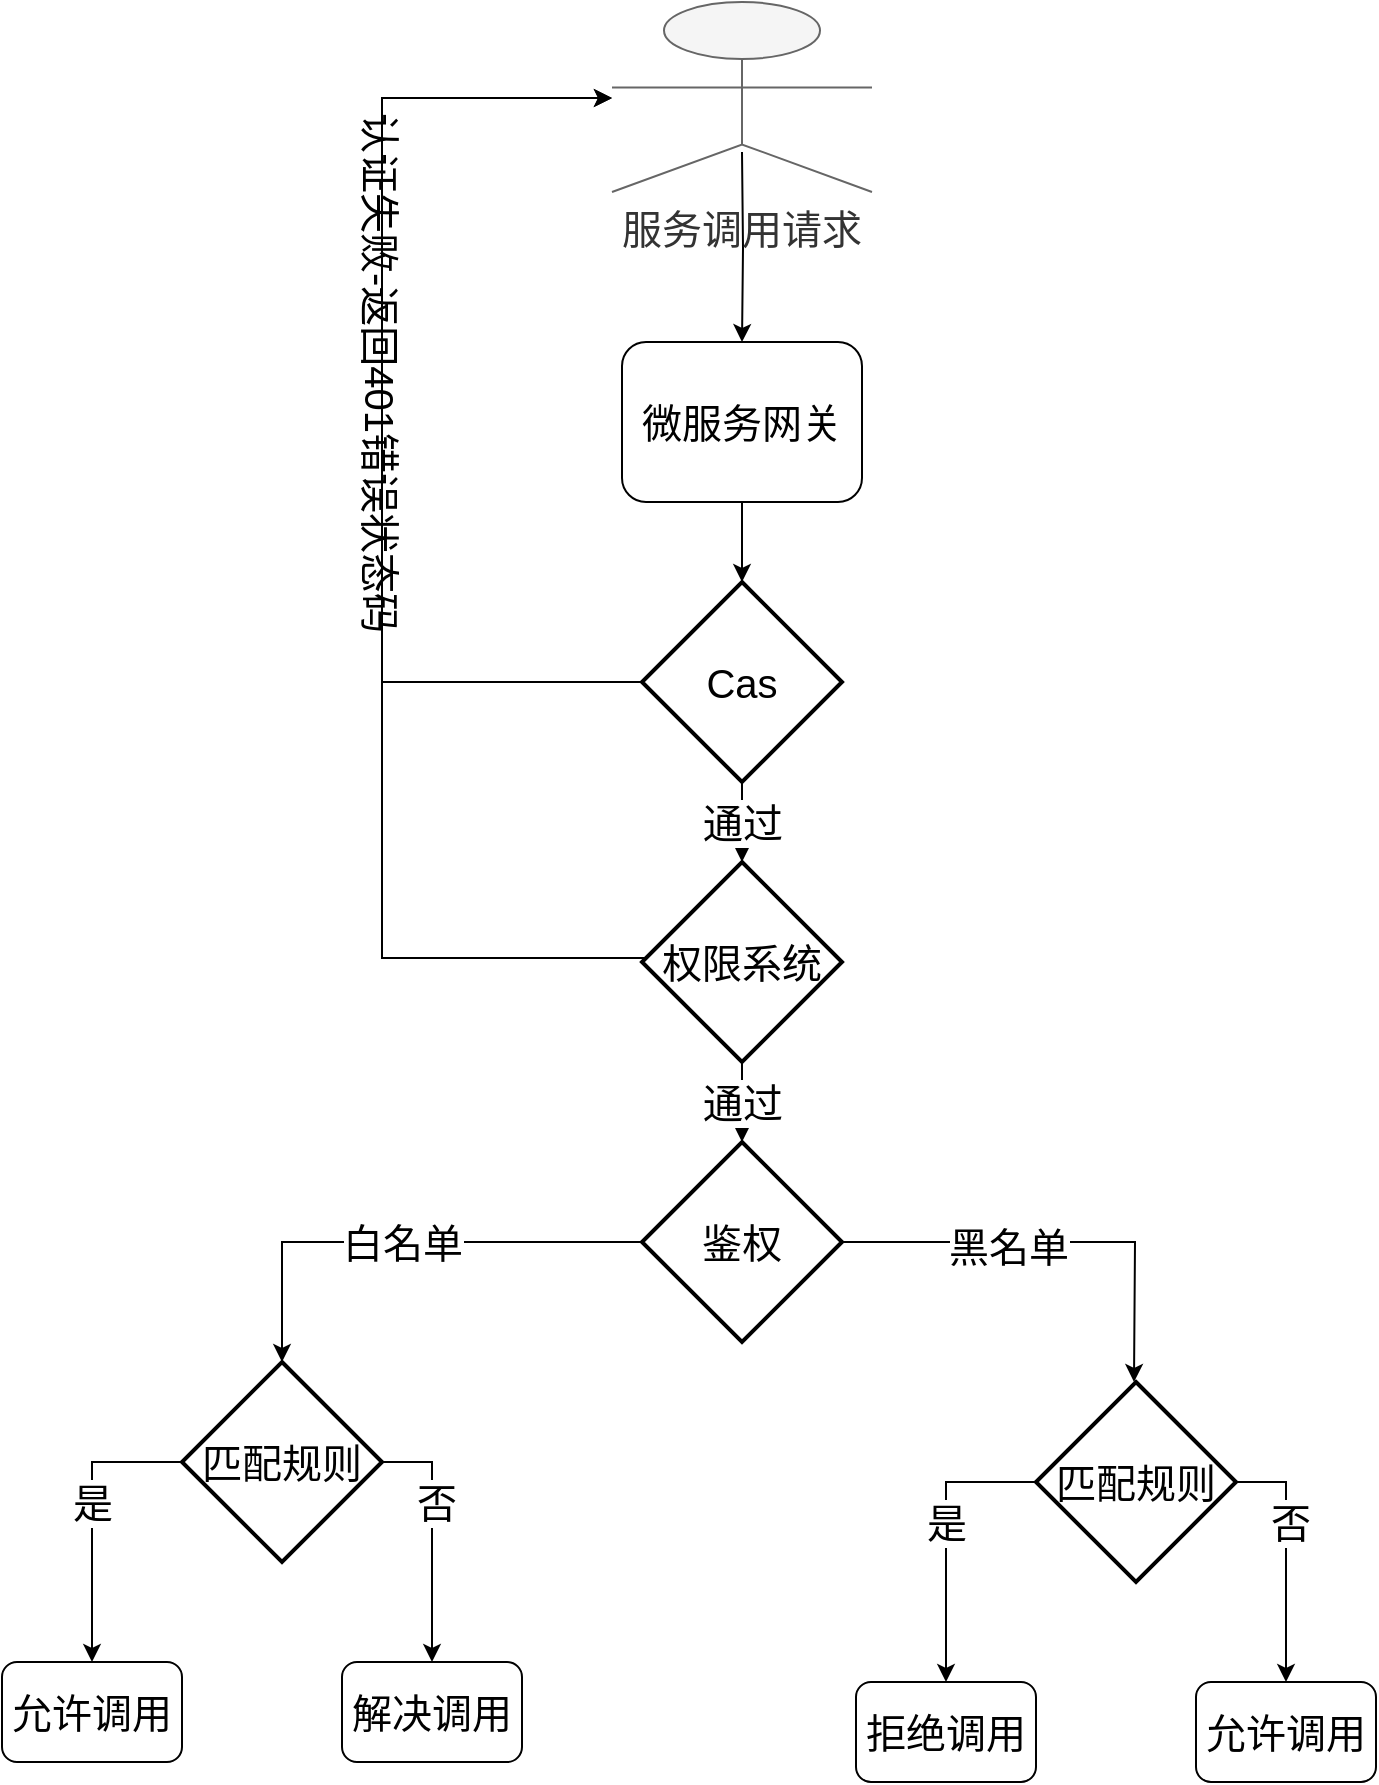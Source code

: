 <mxfile pages="1" version="11.2.8" type="github"><diagram id="NbiVqFhXhNUBez6Gf2IP" name="第 1 页"><mxGraphModel dx="1335" dy="1953" grid="1" gridSize="10" guides="1" tooltips="1" connect="1" arrows="1" fold="1" page="1" pageScale="1" pageWidth="827" pageHeight="1169" math="0" shadow="0"><root><mxCell id="0"/><mxCell id="1" parent="0"/><mxCell id="yw8OPvn2sXmT5j3T0hA6-47" style="edgeStyle=orthogonalEdgeStyle;rounded=0;orthogonalLoop=1;jettySize=auto;html=1;entryX=0.5;entryY=0;entryDx=0;entryDy=0;fontSize=20;" edge="1" parent="1" target="yw8OPvn2sXmT5j3T0hA6-22"><mxGeometry relative="1" as="geometry"><mxPoint x="390" y="-975" as="sourcePoint"/></mxGeometry></mxCell><mxCell id="yw8OPvn2sXmT5j3T0hA6-20" value="服务调用请求" style="html=1;outlineConnect=0;whiteSpace=wrap;fillColor=#f5f5f5;strokeColor=#666666;verticalLabelPosition=bottom;verticalAlign=top;align=center;shape=mxgraph.archimate3.actor;fontSize=20;fontColor=#333333;" vertex="1" parent="1"><mxGeometry x="325" y="-1050" width="130" height="95" as="geometry"/></mxCell><mxCell id="yw8OPvn2sXmT5j3T0hA6-48" style="edgeStyle=orthogonalEdgeStyle;rounded=0;orthogonalLoop=1;jettySize=auto;html=1;entryX=0.5;entryY=0;entryDx=0;entryDy=0;entryPerimeter=0;fontSize=20;" edge="1" parent="1" source="yw8OPvn2sXmT5j3T0hA6-22" target="yw8OPvn2sXmT5j3T0hA6-29"><mxGeometry relative="1" as="geometry"/></mxCell><mxCell id="yw8OPvn2sXmT5j3T0hA6-22" value="微服务网关" style="shape=ext;rounded=1;html=1;whiteSpace=wrap;fontSize=20;align=center;" vertex="1" parent="1"><mxGeometry x="330" y="-880" width="120" height="80" as="geometry"/></mxCell><mxCell id="yw8OPvn2sXmT5j3T0hA6-49" style="edgeStyle=orthogonalEdgeStyle;rounded=0;orthogonalLoop=1;jettySize=auto;html=1;fontSize=20;" edge="1" parent="1" source="yw8OPvn2sXmT5j3T0hA6-29" target="yw8OPvn2sXmT5j3T0hA6-20"><mxGeometry relative="1" as="geometry"><mxPoint x="325" y="-1022" as="targetPoint"/><Array as="points"><mxPoint x="210" y="-710"/><mxPoint x="210" y="-1002"/></Array></mxGeometry></mxCell><mxCell id="yw8OPvn2sXmT5j3T0hA6-50" value="认证失败-返回401错误状态码" style="text;html=1;resizable=0;points=[];align=center;verticalAlign=middle;labelBackgroundColor=#ffffff;fontSize=20;rotation=90;" vertex="1" connectable="0" parent="yw8OPvn2sXmT5j3T0hA6-49"><mxGeometry x="0.12" relative="1" as="geometry"><mxPoint y="15" as="offset"/></mxGeometry></mxCell><mxCell id="yw8OPvn2sXmT5j3T0hA6-51" value="通过" style="edgeStyle=orthogonalEdgeStyle;rounded=0;orthogonalLoop=1;jettySize=auto;html=1;entryX=0.5;entryY=0;entryDx=0;entryDy=0;entryPerimeter=0;fontSize=20;" edge="1" parent="1" source="yw8OPvn2sXmT5j3T0hA6-29" target="yw8OPvn2sXmT5j3T0hA6-37"><mxGeometry relative="1" as="geometry"/></mxCell><mxCell id="yw8OPvn2sXmT5j3T0hA6-29" value="Cas" style="strokeWidth=2;html=1;shape=mxgraph.flowchart.decision;whiteSpace=wrap;fontSize=20;align=center;" vertex="1" parent="1"><mxGeometry x="340" y="-760" width="100" height="100" as="geometry"/></mxCell><mxCell id="yw8OPvn2sXmT5j3T0hA6-40" value="通过" style="edgeStyle=orthogonalEdgeStyle;rounded=0;orthogonalLoop=1;jettySize=auto;html=1;fontSize=20;" edge="1" parent="1" source="yw8OPvn2sXmT5j3T0hA6-37" target="yw8OPvn2sXmT5j3T0hA6-39"><mxGeometry relative="1" as="geometry"/></mxCell><mxCell id="yw8OPvn2sXmT5j3T0hA6-44" value="白名单" style="edgeStyle=orthogonalEdgeStyle;rounded=0;orthogonalLoop=1;jettySize=auto;html=1;fontSize=20;" edge="1" parent="1" source="yw8OPvn2sXmT5j3T0hA6-39" target="yw8OPvn2sXmT5j3T0hA6-43"><mxGeometry relative="1" as="geometry"/></mxCell><mxCell id="yw8OPvn2sXmT5j3T0hA6-53" style="edgeStyle=orthogonalEdgeStyle;rounded=0;orthogonalLoop=1;jettySize=auto;html=1;entryX=0.5;entryY=0;entryDx=0;entryDy=0;entryPerimeter=0;fontSize=20;" edge="1" parent="1" source="yw8OPvn2sXmT5j3T0hA6-39"><mxGeometry relative="1" as="geometry"><mxPoint x="586" y="-360" as="targetPoint"/></mxGeometry></mxCell><mxCell id="yw8OPvn2sXmT5j3T0hA6-54" value="黑名单" style="text;html=1;resizable=0;points=[];align=center;verticalAlign=middle;labelBackgroundColor=#ffffff;fontSize=20;" vertex="1" connectable="0" parent="yw8OPvn2sXmT5j3T0hA6-53"><mxGeometry x="-0.232" y="-2" relative="1" as="geometry"><mxPoint as="offset"/></mxGeometry></mxCell><mxCell id="yw8OPvn2sXmT5j3T0hA6-39" value="鉴权" style="strokeWidth=2;html=1;shape=mxgraph.flowchart.decision;whiteSpace=wrap;fontSize=20;align=center;" vertex="1" parent="1"><mxGeometry x="340" y="-480" width="100" height="100" as="geometry"/></mxCell><mxCell id="yw8OPvn2sXmT5j3T0hA6-56" value="" style="edgeStyle=orthogonalEdgeStyle;rounded=0;orthogonalLoop=1;jettySize=auto;html=1;fontSize=20;entryX=0.5;entryY=0;entryDx=0;entryDy=0;exitX=0;exitY=0.5;exitDx=0;exitDy=0;exitPerimeter=0;" edge="1" parent="1" source="yw8OPvn2sXmT5j3T0hA6-43" target="yw8OPvn2sXmT5j3T0hA6-57"><mxGeometry relative="1" as="geometry"><mxPoint x="30" y="-320" as="targetPoint"/></mxGeometry></mxCell><mxCell id="yw8OPvn2sXmT5j3T0hA6-58" value="是" style="text;html=1;resizable=0;points=[];align=center;verticalAlign=middle;labelBackgroundColor=#ffffff;fontSize=20;" vertex="1" connectable="0" parent="yw8OPvn2sXmT5j3T0hA6-56"><mxGeometry x="-0.261" y="13" relative="1" as="geometry"><mxPoint x="-13" y="11" as="offset"/></mxGeometry></mxCell><mxCell id="yw8OPvn2sXmT5j3T0hA6-60" style="edgeStyle=orthogonalEdgeStyle;rounded=0;orthogonalLoop=1;jettySize=auto;html=1;fontSize=20;exitX=1;exitY=0.5;exitDx=0;exitDy=0;exitPerimeter=0;" edge="1" parent="1" source="yw8OPvn2sXmT5j3T0hA6-43" target="yw8OPvn2sXmT5j3T0hA6-59"><mxGeometry relative="1" as="geometry"/></mxCell><mxCell id="yw8OPvn2sXmT5j3T0hA6-61" value="否" style="text;html=1;resizable=0;points=[];align=center;verticalAlign=middle;labelBackgroundColor=#ffffff;fontSize=20;" vertex="1" connectable="0" parent="yw8OPvn2sXmT5j3T0hA6-60"><mxGeometry x="-0.6" y="-20" relative="1" as="geometry"><mxPoint x="22" y="20" as="offset"/></mxGeometry></mxCell><mxCell id="yw8OPvn2sXmT5j3T0hA6-43" value="匹配规则" style="strokeWidth=2;html=1;shape=mxgraph.flowchart.decision;whiteSpace=wrap;fontSize=20;align=center;" vertex="1" parent="1"><mxGeometry x="110" y="-370" width="100" height="100" as="geometry"/></mxCell><mxCell id="yw8OPvn2sXmT5j3T0hA6-52" style="edgeStyle=orthogonalEdgeStyle;rounded=0;orthogonalLoop=1;jettySize=auto;html=1;fontSize=20;" edge="1" parent="1" target="yw8OPvn2sXmT5j3T0hA6-20"><mxGeometry relative="1" as="geometry"><mxPoint x="330" y="-1022" as="targetPoint"/><mxPoint x="350" y="-572" as="sourcePoint"/><Array as="points"><mxPoint x="210" y="-572"/><mxPoint x="210" y="-1002"/></Array></mxGeometry></mxCell><mxCell id="yw8OPvn2sXmT5j3T0hA6-37" value="权限系统" style="strokeWidth=2;html=1;shape=mxgraph.flowchart.decision;whiteSpace=wrap;fontSize=20;align=center;" vertex="1" parent="1"><mxGeometry x="340" y="-620" width="100" height="100" as="geometry"/></mxCell><mxCell id="yw8OPvn2sXmT5j3T0hA6-57" value="允许调用" style="shape=ext;rounded=1;html=1;whiteSpace=wrap;fontSize=20;align=center;" vertex="1" parent="1"><mxGeometry x="20" y="-220" width="90" height="50" as="geometry"/></mxCell><mxCell id="yw8OPvn2sXmT5j3T0hA6-59" value="解决调用" style="shape=ext;rounded=1;html=1;whiteSpace=wrap;fontSize=20;align=center;" vertex="1" parent="1"><mxGeometry x="190" y="-220" width="90" height="50" as="geometry"/></mxCell><mxCell id="yw8OPvn2sXmT5j3T0hA6-62" value="" style="edgeStyle=orthogonalEdgeStyle;rounded=0;orthogonalLoop=1;jettySize=auto;html=1;fontSize=20;entryX=0.5;entryY=0;entryDx=0;entryDy=0;exitX=0;exitY=0.5;exitDx=0;exitDy=0;exitPerimeter=0;" edge="1" parent="1" source="yw8OPvn2sXmT5j3T0hA6-66" target="yw8OPvn2sXmT5j3T0hA6-67"><mxGeometry relative="1" as="geometry"><mxPoint x="457" y="-310" as="targetPoint"/></mxGeometry></mxCell><mxCell id="yw8OPvn2sXmT5j3T0hA6-63" value="是" style="text;html=1;resizable=0;points=[];align=center;verticalAlign=middle;labelBackgroundColor=#ffffff;fontSize=20;" vertex="1" connectable="0" parent="yw8OPvn2sXmT5j3T0hA6-62"><mxGeometry x="-0.261" y="13" relative="1" as="geometry"><mxPoint x="-13" y="11" as="offset"/></mxGeometry></mxCell><mxCell id="yw8OPvn2sXmT5j3T0hA6-64" style="edgeStyle=orthogonalEdgeStyle;rounded=0;orthogonalLoop=1;jettySize=auto;html=1;fontSize=20;exitX=1;exitY=0.5;exitDx=0;exitDy=0;exitPerimeter=0;" edge="1" parent="1" source="yw8OPvn2sXmT5j3T0hA6-66" target="yw8OPvn2sXmT5j3T0hA6-68"><mxGeometry relative="1" as="geometry"/></mxCell><mxCell id="yw8OPvn2sXmT5j3T0hA6-65" value="否" style="text;html=1;resizable=0;points=[];align=center;verticalAlign=middle;labelBackgroundColor=#ffffff;fontSize=20;" vertex="1" connectable="0" parent="yw8OPvn2sXmT5j3T0hA6-64"><mxGeometry x="-0.6" y="-20" relative="1" as="geometry"><mxPoint x="22" y="20" as="offset"/></mxGeometry></mxCell><mxCell id="yw8OPvn2sXmT5j3T0hA6-66" value="匹配规则" style="strokeWidth=2;html=1;shape=mxgraph.flowchart.decision;whiteSpace=wrap;fontSize=20;align=center;" vertex="1" parent="1"><mxGeometry x="537" y="-360" width="100" height="100" as="geometry"/></mxCell><mxCell id="yw8OPvn2sXmT5j3T0hA6-67" value="拒绝调用" style="shape=ext;rounded=1;html=1;whiteSpace=wrap;fontSize=20;align=center;" vertex="1" parent="1"><mxGeometry x="447" y="-210" width="90" height="50" as="geometry"/></mxCell><mxCell id="yw8OPvn2sXmT5j3T0hA6-68" value="允许调用" style="shape=ext;rounded=1;html=1;whiteSpace=wrap;fontSize=20;align=center;" vertex="1" parent="1"><mxGeometry x="617" y="-210" width="90" height="50" as="geometry"/></mxCell></root></mxGraphModel></diagram></mxfile>